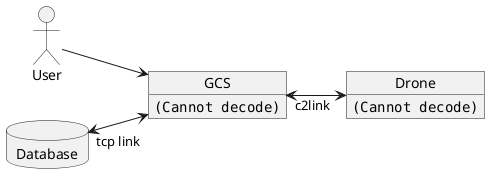 @startuml highLevel
left to right direction
allow_mixing 
actor User
object "Drone" as Drone
object "GCS" as GCS
database Database

Drone : <img:images/drone.png{scale=0.2}>
GCS   : <img:images/gcs.png{scale=0.4}>
GCS "c2link"<--> Drone
Database "tcp link"<--> GCS
User --> GCS
@enduml

@startuml UI
actor User

package HLR as "GCS SW Services" {
     usecase startMission as "Start the Mission"
     usecase endMission as "End the Mission"
     usecase abortMission as "Abort the Mission"
     usecase payload as "Payload Interaction"
     usecase respond as "Respond with appropriate message"
 }

 User --> startMission
 User --> endMission
 User --> payload
 User --> abortMission
 startMission --> respond
 endMission --> respond
 payload --> respond
 abortMission --> respond
@enduml

@startuml GCS
left to right direction
allow_mixing 
object "GCS SW Services" as GCSsw
object "C2Link HW" as c2L
object "Payload Link HW" as p2l
object "TCP link wireless/wired" as tcp

GCSsw : <img:images/sw_services.jpg{scale=0.1}>
c2L   : <img:images/antenna.png{scale=0.2}>
p2l    : <img:images/antenna.png{scale=0.2}>
tcp   : <img:images/modem.png{scale=0.2}>

tcp <----> "TCP Modem Driver" GCSsw
GCSsw "C2Link Device Driver" <----> c2L
GCSsw "Payload link Device driver Device Driver" <----> p2l
@enduml

@startuml GCSSW
left to right direction
package GCSSW as "GCS SW Components"{
    usecase ui as "GUI for user interaction"
    usecase tcp as "Database Link"
    usecase c2d as "C2Link Downstream"
    usecase c2u as "C2Link Upstream"
    usecase pld as "Payload Link Downstream"
}
package GCSthreads as "GCS Threads"{
    usecase t1 as "Thread 1"
    usecase t2 as "Thread 2"
    usecase t3 as "Thread 3"
    usecase t4 as "Thread 4"
}

package GCSHW as "GCS HW Components"{
    usecase tcphw as "Database link Modem"
    usecase c2hw as "C2Link HW"
    usecase plhw as "Payload Link HW"
}

t1 --> ui
t1 --> tcp
t2 --> c2u
t3 --> c2d
t4--> pld
tcp --> tcphw
c2u --> c2hw
c2d <-- c2hw
pld <-- plhw
@enduml

